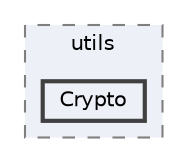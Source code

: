 digraph "Crypto"
{
 // INTERACTIVE_SVG=YES
 // LATEX_PDF_SIZE
  bgcolor="transparent";
  edge [fontname=Helvetica,fontsize=10,labelfontname=Helvetica,labelfontsize=10];
  node [fontname=Helvetica,fontsize=10,shape=box,height=0.2,width=0.4];
  compound=true
  subgraph clusterdir_19a09289d9f5a525f5ff82081d98ea23 {
    graph [ bgcolor="#edf0f7", pencolor="grey50", label="utils", fontname=Helvetica,fontsize=10 style="filled,dashed", URL="dir_19a09289d9f5a525f5ff82081d98ea23.html",tooltip=""]
  dir_38c46d111ebd5f288384076130a13887 [label="Crypto", fillcolor="#edf0f7", color="grey25", style="filled,bold", URL="dir_38c46d111ebd5f288384076130a13887.html",tooltip=""];
  }
}
